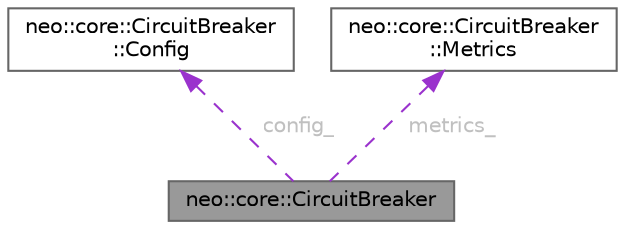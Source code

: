 digraph "neo::core::CircuitBreaker"
{
 // LATEX_PDF_SIZE
  bgcolor="transparent";
  edge [fontname=Helvetica,fontsize=10,labelfontname=Helvetica,labelfontsize=10];
  node [fontname=Helvetica,fontsize=10,shape=box,height=0.2,width=0.4];
  Node1 [id="Node000001",label="neo::core::CircuitBreaker",height=0.2,width=0.4,color="gray40", fillcolor="grey60", style="filled", fontcolor="black",tooltip="Circuit breaker pattern implementation for fault tolerance."];
  Node2 -> Node1 [id="edge1_Node000001_Node000002",dir="back",color="darkorchid3",style="dashed",tooltip=" ",label=<<TABLE CELLBORDER="0" BORDER="0"><TR><TD VALIGN="top" ALIGN="LEFT" CELLPADDING="1" CELLSPACING="0">config_</TD></TR>
</TABLE>> ,fontcolor="grey" ];
  Node2 [id="Node000002",label="neo::core::CircuitBreaker\l::Config",height=0.2,width=0.4,color="gray40", fillcolor="white", style="filled",URL="$structneo_1_1core_1_1_circuit_breaker_1_1_config.html",tooltip=" "];
  Node3 -> Node1 [id="edge2_Node000001_Node000003",dir="back",color="darkorchid3",style="dashed",tooltip=" ",label=<<TABLE CELLBORDER="0" BORDER="0"><TR><TD VALIGN="top" ALIGN="LEFT" CELLPADDING="1" CELLSPACING="0">metrics_</TD></TR>
</TABLE>> ,fontcolor="grey" ];
  Node3 [id="Node000003",label="neo::core::CircuitBreaker\l::Metrics",height=0.2,width=0.4,color="gray40", fillcolor="white", style="filled",URL="$structneo_1_1core_1_1_circuit_breaker_1_1_metrics.html",tooltip=" "];
}
